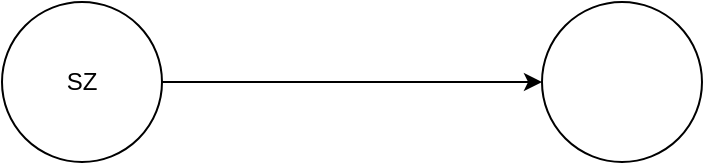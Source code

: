 <mxfile version="14.4.9" type="github">
  <diagram id="aSU3PWzGkULYB8VGnYVQ" name="Page-1">
    <mxGraphModel dx="1662" dy="771" grid="1" gridSize="10" guides="1" tooltips="1" connect="1" arrows="1" fold="1" page="1" pageScale="1" pageWidth="850" pageHeight="1100" math="0" shadow="0">
      <root>
        <mxCell id="0" />
        <mxCell id="1" parent="0" />
        <mxCell id="RcjPFDO2JeCNxmXnWzHz-3" value="" style="ellipse;whiteSpace=wrap;html=1;aspect=fixed;" vertex="1" parent="1">
          <mxGeometry x="460" y="170" width="80" height="80" as="geometry" />
        </mxCell>
        <mxCell id="RcjPFDO2JeCNxmXnWzHz-5" style="edgeStyle=orthogonalEdgeStyle;rounded=0;orthogonalLoop=1;jettySize=auto;html=1;" edge="1" parent="1" source="RcjPFDO2JeCNxmXnWzHz-4" target="RcjPFDO2JeCNxmXnWzHz-3">
          <mxGeometry relative="1" as="geometry" />
        </mxCell>
        <mxCell id="RcjPFDO2JeCNxmXnWzHz-4" value="SZ" style="ellipse;whiteSpace=wrap;html=1;aspect=fixed;" vertex="1" parent="1">
          <mxGeometry x="190" y="170" width="80" height="80" as="geometry" />
        </mxCell>
      </root>
    </mxGraphModel>
  </diagram>
</mxfile>
